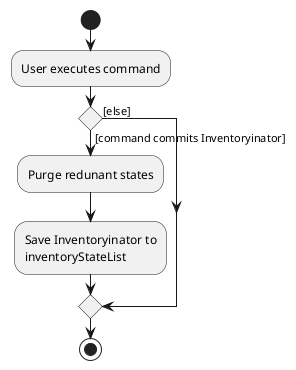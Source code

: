 @startuml
start
:User executes command;

'Since the beta syntax does not support placing the condition outside the
'diamond we place it as the true branch instead.

if () then ([command commits Inventoryinator])
    :Purge redunant states;
    :Save Inventoryinator to
    inventoryStateList;
else ([else])
endif
stop
@enduml
